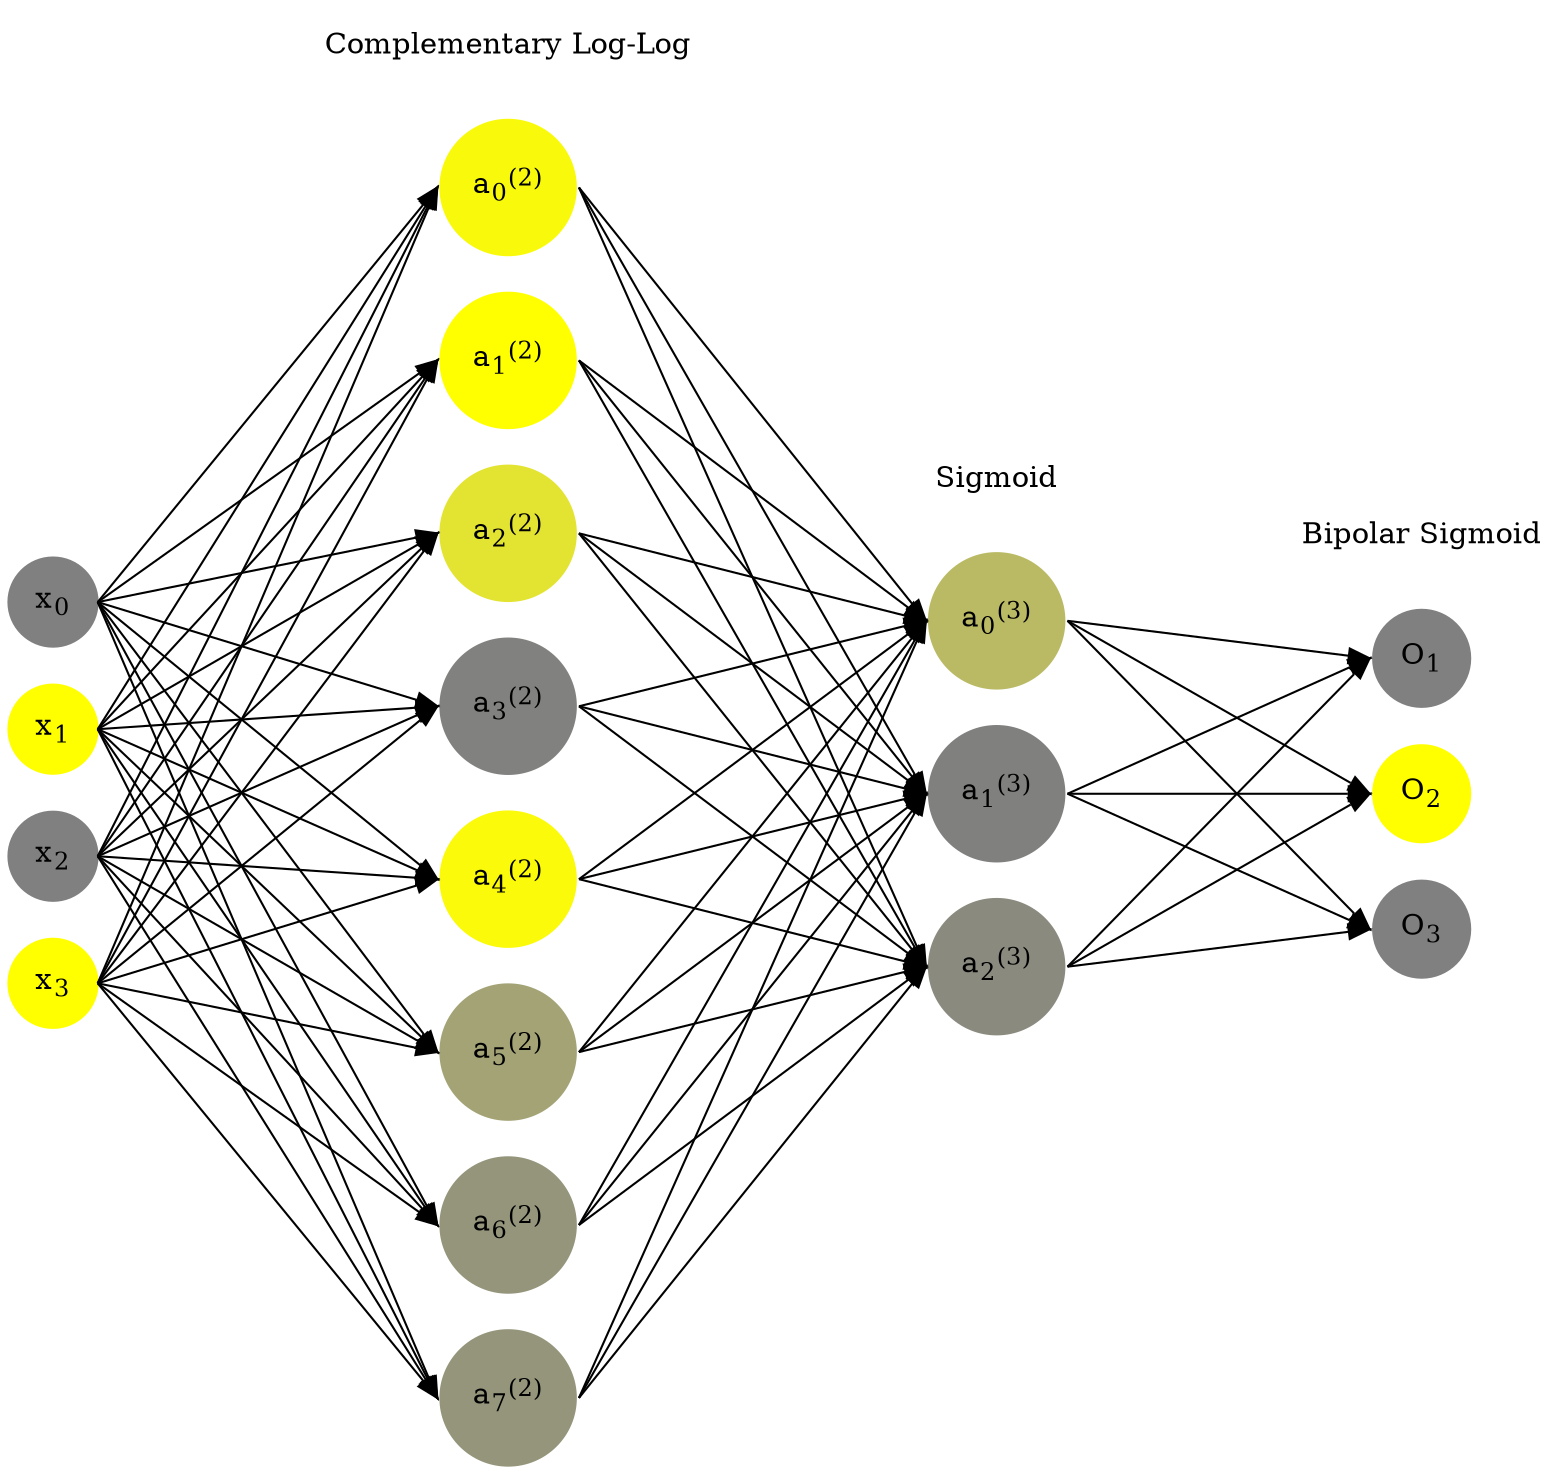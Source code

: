 digraph G {
	rankdir = LR;
	splines=false;
	edge[style=invis];
	ranksep= 1.4;
	{
	node [shape=circle, color="0.1667, 0.0, 0.5", style=filled, fillcolor="0.1667, 0.0, 0.5"];
	x0 [label=<x<sub>0</sub>>];
	}
	{
	node [shape=circle, color="0.1667, 1.0, 1.0", style=filled, fillcolor="0.1667, 1.0, 1.0"];
	x1 [label=<x<sub>1</sub>>];
	}
	{
	node [shape=circle, color="0.1667, 0.0, 0.5", style=filled, fillcolor="0.1667, 0.0, 0.5"];
	x2 [label=<x<sub>2</sub>>];
	}
	{
	node [shape=circle, color="0.1667, 1.0, 1.0", style=filled, fillcolor="0.1667, 1.0, 1.0"];
	x3 [label=<x<sub>3</sub>>];
	}
	{
	node [shape=circle, color="0.1667, 0.953255, 0.976628", style=filled, fillcolor="0.1667, 0.953255, 0.976628"];
	a02 [label=<a<sub>0</sub><sup>(2)</sup>>];
	}
	{
	node [shape=circle, color="0.1667, 1.000000, 1.000000", style=filled, fillcolor="0.1667, 1.000000, 1.000000"];
	a12 [label=<a<sub>1</sub><sup>(2)</sup>>];
	}
	{
	node [shape=circle, color="0.1667, 0.778927, 0.889464", style=filled, fillcolor="0.1667, 0.778927, 0.889464"];
	a22 [label=<a<sub>2</sub><sup>(2)</sup>>];
	}
	{
	node [shape=circle, color="0.1667, 0.012943, 0.506471", style=filled, fillcolor="0.1667, 0.012943, 0.506471"];
	a32 [label=<a<sub>3</sub><sup>(2)</sup>>];
	}
	{
	node [shape=circle, color="0.1667, 0.956840, 0.978420", style=filled, fillcolor="0.1667, 0.956840, 0.978420"];
	a42 [label=<a<sub>4</sub><sup>(2)</sup>>];
	}
	{
	node [shape=circle, color="0.1667, 0.279306, 0.639653", style=filled, fillcolor="0.1667, 0.279306, 0.639653"];
	a52 [label=<a<sub>5</sub><sup>(2)</sup>>];
	}
	{
	node [shape=circle, color="0.1667, 0.164368, 0.582184", style=filled, fillcolor="0.1667, 0.164368, 0.582184"];
	a62 [label=<a<sub>6</sub><sup>(2)</sup>>];
	}
	{
	node [shape=circle, color="0.1667, 0.167490, 0.583745", style=filled, fillcolor="0.1667, 0.167490, 0.583745"];
	a72 [label=<a<sub>7</sub><sup>(2)</sup>>];
	}
	{
	node [shape=circle, color="0.1667, 0.454494, 0.727247", style=filled, fillcolor="0.1667, 0.454494, 0.727247"];
	a03 [label=<a<sub>0</sub><sup>(3)</sup>>];
	}
	{
	node [shape=circle, color="0.1667, 0.001626, 0.500813", style=filled, fillcolor="0.1667, 0.001626, 0.500813"];
	a13 [label=<a<sub>1</sub><sup>(3)</sup>>];
	}
	{
	node [shape=circle, color="0.1667, 0.084255, 0.542127", style=filled, fillcolor="0.1667, 0.084255, 0.542127"];
	a23 [label=<a<sub>2</sub><sup>(3)</sup>>];
	}
	{
	node [shape=circle, color="0.1667, 0.0, 0.5", style=filled, fillcolor="0.1667, 0.0, 0.5"];
	O1 [label=<O<sub>1</sub>>];
	}
	{
	node [shape=circle, color="0.1667, 1.0, 1.0", style=filled, fillcolor="0.1667, 1.0, 1.0"];
	O2 [label=<O<sub>2</sub>>];
	}
	{
	node [shape=circle, color="0.1667, 0.0, 0.5", style=filled, fillcolor="0.1667, 0.0, 0.5"];
	O3 [label=<O<sub>3</sub>>];
	}
	{
	rank=same;
	x0->x1->x2->x3;
	}
	{
	rank=same;
	a02->a12->a22->a32->a42->a52->a62->a72;
	}
	{
	rank=same;
	a03->a13->a23;
	}
	{
	rank=same;
	O1->O2->O3;
	}
	l1 [shape=plaintext,label="Complementary Log-Log"];
	l1->a02;
	{rank=same; l1;a02};
	l2 [shape=plaintext,label="Sigmoid"];
	l2->a03;
	{rank=same; l2;a03};
	l3 [shape=plaintext,label="Bipolar Sigmoid"];
	l3->O1;
	{rank=same; l3;O1};
edge[style=solid, tailport=e, headport=w];
	{x0;x1;x2;x3} -> {a02;a12;a22;a32;a42;a52;a62;a72};
	{a02;a12;a22;a32;a42;a52;a62;a72} -> {a03;a13;a23};
	{a03;a13;a23} -> {O1,O2,O3};
}
